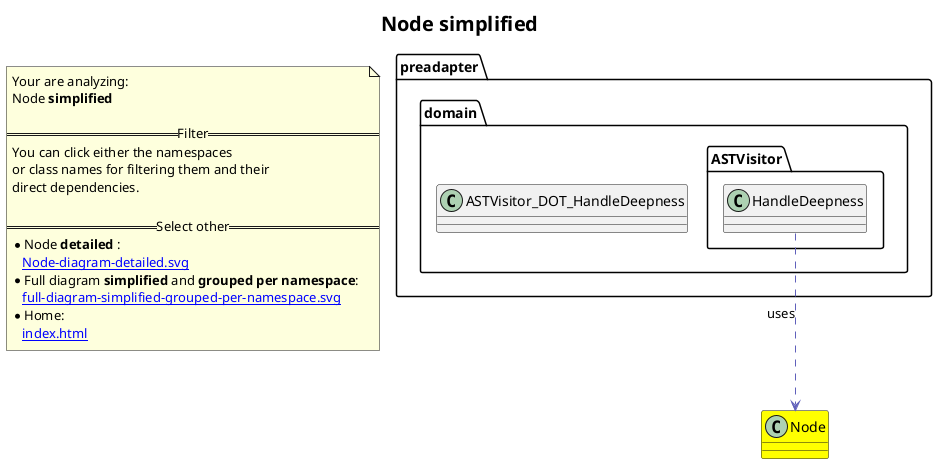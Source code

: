 @startuml
skinparam linetype ortho
title <size:20>Node **simplified** </size>
note "Your are analyzing:\nNode **simplified** \n\n==Filter==\nYou can click either the namespaces \nor class names for filtering them and their\ndirect dependencies.\n\n==Select other==\n* Node **detailed** :\n   [[Node-diagram-detailed.svg]]\n* Full diagram **simplified** and **grouped per namespace**:\n   [[full-diagram-simplified-grouped-per-namespace.svg]]\n* Home:\n   [[index.html]]" as FloatingNote
class Node [[Node-diagram-simplified.svg]] #yellow {
}
  class preadapter.domain.ASTVisitor_DOT_HandleDeepness [[preadapter.domain.ASTVisitor.HandleDeepness-diagram-simplified.svg]]  {
  }
 ' *************************************** 
 ' *************************************** 
 ' *************************************** 
' Class relations extracted from namespace:
' 
' Class relations extracted from namespace:
' preadapter.domain
preadapter.domain.ASTVisitor.HandleDeepness .[#6060BB].> Node  : uses 
@enduml